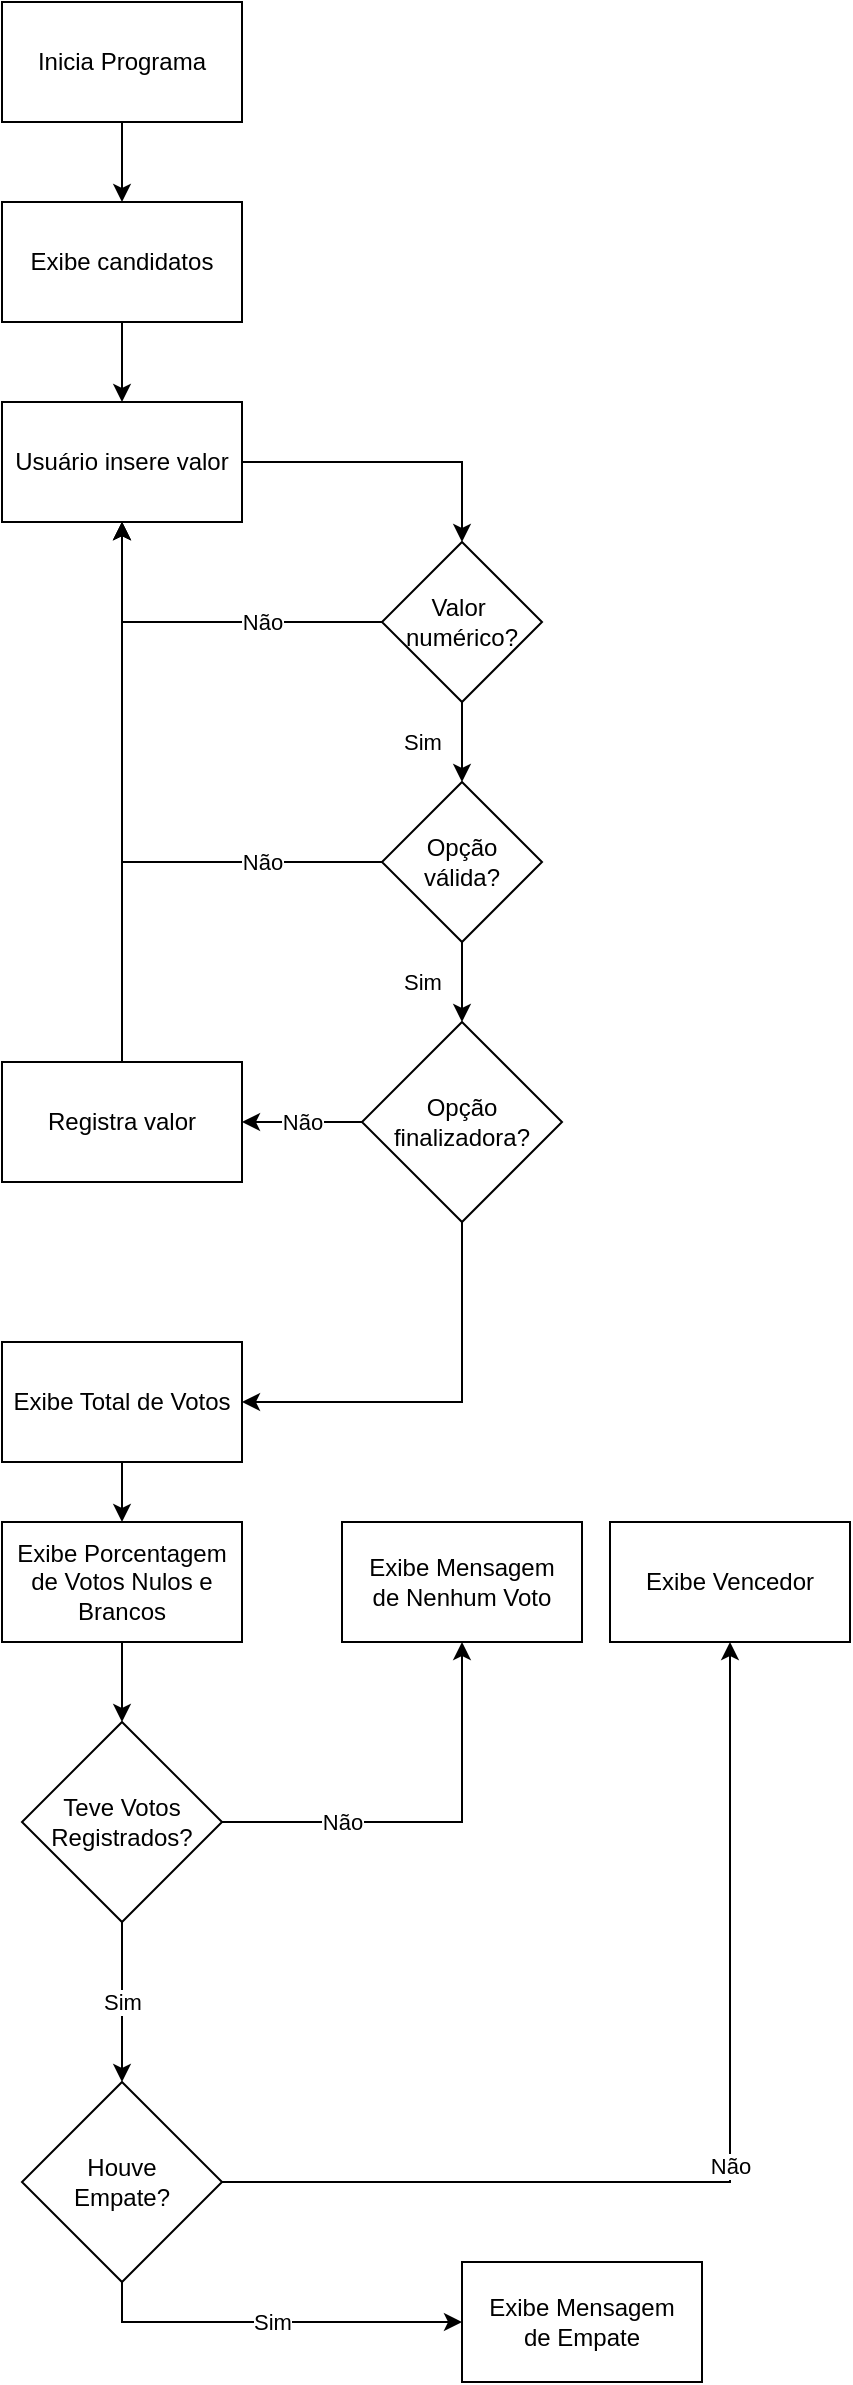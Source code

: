 <mxfile version="24.7.17">
  <diagram name="Página-1" id="Q066YOXc0v3r3JR3pPq0">
    <mxGraphModel dx="1633" dy="731" grid="1" gridSize="10" guides="1" tooltips="1" connect="1" arrows="1" fold="1" page="1" pageScale="1" pageWidth="827" pageHeight="1169" math="0" shadow="0">
      <root>
        <mxCell id="0" />
        <mxCell id="1" parent="0" />
        <mxCell id="YDdZoHQBYBwwyUGXcnuP-8" value="" style="edgeStyle=orthogonalEdgeStyle;rounded=0;orthogonalLoop=1;jettySize=auto;html=1;" edge="1" parent="1" source="YDdZoHQBYBwwyUGXcnuP-6" target="YDdZoHQBYBwwyUGXcnuP-7">
          <mxGeometry relative="1" as="geometry" />
        </mxCell>
        <mxCell id="YDdZoHQBYBwwyUGXcnuP-6" value="Inicia Programa" style="rounded=0;whiteSpace=wrap;html=1;" vertex="1" parent="1">
          <mxGeometry x="110" y="180" width="120" height="60" as="geometry" />
        </mxCell>
        <mxCell id="YDdZoHQBYBwwyUGXcnuP-10" value="" style="edgeStyle=orthogonalEdgeStyle;rounded=0;orthogonalLoop=1;jettySize=auto;html=1;" edge="1" parent="1" source="YDdZoHQBYBwwyUGXcnuP-7" target="YDdZoHQBYBwwyUGXcnuP-9">
          <mxGeometry relative="1" as="geometry" />
        </mxCell>
        <mxCell id="YDdZoHQBYBwwyUGXcnuP-7" value="Exibe candidatos&lt;span style=&quot;color: rgba(0, 0, 0, 0); font-family: monospace; font-size: 0px; text-align: start; text-wrap: nowrap;&quot;&gt;%3CmxGraphModel%3E%3Croot%3E%3CmxCell%20id%3D%220%22%2F%3E%3CmxCell%20id%3D%221%22%20parent%3D%220%22%2F%3E%3CmxCell%20id%3D%222%22%20value%3D%22Inicia%20Programa%22%20style%3D%22rounded%3D0%3BwhiteSpace%3Dwrap%3Bhtml%3D1%3B%22%20vertex%3D%221%22%20parent%3D%221%22%3E%3CmxGeometry%20x%3D%2280%22%20y%3D%22170%22%20width%3D%22120%22%20height%3D%2260%22%20as%3D%22geometry%22%2F%3E%3C%2FmxCell%3E%3C%2Froot%3E%3C%2FmxGraphModel%3E&lt;/span&gt;" style="rounded=0;whiteSpace=wrap;html=1;" vertex="1" parent="1">
          <mxGeometry x="110" y="280" width="120" height="60" as="geometry" />
        </mxCell>
        <mxCell id="YDdZoHQBYBwwyUGXcnuP-16" value="" style="edgeStyle=orthogonalEdgeStyle;rounded=0;orthogonalLoop=1;jettySize=auto;html=1;" edge="1" parent="1" source="YDdZoHQBYBwwyUGXcnuP-9" target="YDdZoHQBYBwwyUGXcnuP-13">
          <mxGeometry relative="1" as="geometry" />
        </mxCell>
        <mxCell id="YDdZoHQBYBwwyUGXcnuP-9" value="Usuário insere valor" style="rounded=0;whiteSpace=wrap;html=1;" vertex="1" parent="1">
          <mxGeometry x="110" y="380" width="120" height="60" as="geometry" />
        </mxCell>
        <mxCell id="YDdZoHQBYBwwyUGXcnuP-19" value="Não" style="edgeStyle=orthogonalEdgeStyle;rounded=0;orthogonalLoop=1;jettySize=auto;html=1;entryX=0.5;entryY=1;entryDx=0;entryDy=0;" edge="1" parent="1" source="YDdZoHQBYBwwyUGXcnuP-13" target="YDdZoHQBYBwwyUGXcnuP-9">
          <mxGeometry x="-0.333" relative="1" as="geometry">
            <mxPoint as="offset" />
          </mxGeometry>
        </mxCell>
        <mxCell id="YDdZoHQBYBwwyUGXcnuP-22" value="Sim" style="edgeStyle=orthogonalEdgeStyle;rounded=0;orthogonalLoop=1;jettySize=auto;html=1;" edge="1" parent="1" source="YDdZoHQBYBwwyUGXcnuP-13" target="YDdZoHQBYBwwyUGXcnuP-21">
          <mxGeometry y="-20" relative="1" as="geometry">
            <mxPoint as="offset" />
          </mxGeometry>
        </mxCell>
        <mxCell id="YDdZoHQBYBwwyUGXcnuP-13" value="Valor&amp;nbsp;&lt;div&gt;numérico?&lt;/div&gt;" style="rhombus;whiteSpace=wrap;html=1;" vertex="1" parent="1">
          <mxGeometry x="300" y="450" width="80" height="80" as="geometry" />
        </mxCell>
        <mxCell id="YDdZoHQBYBwwyUGXcnuP-23" value="Não" style="edgeStyle=orthogonalEdgeStyle;rounded=0;orthogonalLoop=1;jettySize=auto;html=1;entryX=0.5;entryY=1;entryDx=0;entryDy=0;" edge="1" parent="1" source="YDdZoHQBYBwwyUGXcnuP-21" target="YDdZoHQBYBwwyUGXcnuP-9">
          <mxGeometry x="-0.6" relative="1" as="geometry">
            <mxPoint as="offset" />
          </mxGeometry>
        </mxCell>
        <mxCell id="YDdZoHQBYBwwyUGXcnuP-25" value="Sim" style="edgeStyle=orthogonalEdgeStyle;rounded=0;orthogonalLoop=1;jettySize=auto;html=1;" edge="1" parent="1" source="YDdZoHQBYBwwyUGXcnuP-21" target="YDdZoHQBYBwwyUGXcnuP-24">
          <mxGeometry y="-20" relative="1" as="geometry">
            <mxPoint as="offset" />
          </mxGeometry>
        </mxCell>
        <mxCell id="YDdZoHQBYBwwyUGXcnuP-21" value="Opção&lt;div&gt;válida?&lt;/div&gt;" style="rhombus;whiteSpace=wrap;html=1;" vertex="1" parent="1">
          <mxGeometry x="300" y="570" width="80" height="80" as="geometry" />
        </mxCell>
        <mxCell id="YDdZoHQBYBwwyUGXcnuP-29" value="Não" style="edgeStyle=orthogonalEdgeStyle;rounded=0;orthogonalLoop=1;jettySize=auto;html=1;" edge="1" parent="1" source="YDdZoHQBYBwwyUGXcnuP-24" target="YDdZoHQBYBwwyUGXcnuP-28">
          <mxGeometry relative="1" as="geometry">
            <mxPoint as="offset" />
          </mxGeometry>
        </mxCell>
        <mxCell id="YDdZoHQBYBwwyUGXcnuP-33" style="edgeStyle=orthogonalEdgeStyle;rounded=0;orthogonalLoop=1;jettySize=auto;html=1;entryX=1;entryY=0.5;entryDx=0;entryDy=0;" edge="1" parent="1" source="YDdZoHQBYBwwyUGXcnuP-24" target="YDdZoHQBYBwwyUGXcnuP-31">
          <mxGeometry relative="1" as="geometry">
            <Array as="points">
              <mxPoint x="340" y="880" />
            </Array>
          </mxGeometry>
        </mxCell>
        <mxCell id="YDdZoHQBYBwwyUGXcnuP-24" value="Opção&lt;div&gt;finalizadora?&lt;/div&gt;" style="rhombus;whiteSpace=wrap;html=1;" vertex="1" parent="1">
          <mxGeometry x="290" y="690" width="100" height="100" as="geometry" />
        </mxCell>
        <mxCell id="YDdZoHQBYBwwyUGXcnuP-30" style="edgeStyle=orthogonalEdgeStyle;rounded=0;orthogonalLoop=1;jettySize=auto;html=1;entryX=0.5;entryY=1;entryDx=0;entryDy=0;" edge="1" parent="1" source="YDdZoHQBYBwwyUGXcnuP-28" target="YDdZoHQBYBwwyUGXcnuP-9">
          <mxGeometry relative="1" as="geometry" />
        </mxCell>
        <mxCell id="YDdZoHQBYBwwyUGXcnuP-28" value="Registra valor" style="whiteSpace=wrap;html=1;" vertex="1" parent="1">
          <mxGeometry x="110" y="710" width="120" height="60" as="geometry" />
        </mxCell>
        <mxCell id="YDdZoHQBYBwwyUGXcnuP-35" value="" style="edgeStyle=orthogonalEdgeStyle;rounded=0;orthogonalLoop=1;jettySize=auto;html=1;" edge="1" parent="1" source="YDdZoHQBYBwwyUGXcnuP-31" target="YDdZoHQBYBwwyUGXcnuP-34">
          <mxGeometry relative="1" as="geometry" />
        </mxCell>
        <mxCell id="YDdZoHQBYBwwyUGXcnuP-31" value="Exibe Total de Votos" style="whiteSpace=wrap;html=1;" vertex="1" parent="1">
          <mxGeometry x="110" y="850" width="120" height="60" as="geometry" />
        </mxCell>
        <mxCell id="YDdZoHQBYBwwyUGXcnuP-37" value="" style="edgeStyle=orthogonalEdgeStyle;rounded=0;orthogonalLoop=1;jettySize=auto;html=1;entryX=0.5;entryY=0;entryDx=0;entryDy=0;" edge="1" parent="1" source="YDdZoHQBYBwwyUGXcnuP-34" target="YDdZoHQBYBwwyUGXcnuP-38">
          <mxGeometry relative="1" as="geometry">
            <mxPoint x="170" y="1030" as="targetPoint" />
          </mxGeometry>
        </mxCell>
        <mxCell id="YDdZoHQBYBwwyUGXcnuP-34" value="Exibe Porcentagem de Votos Nulos e Brancos" style="whiteSpace=wrap;html=1;" vertex="1" parent="1">
          <mxGeometry x="110" y="940" width="120" height="60" as="geometry" />
        </mxCell>
        <mxCell id="YDdZoHQBYBwwyUGXcnuP-40" value="Não" style="edgeStyle=orthogonalEdgeStyle;rounded=0;orthogonalLoop=1;jettySize=auto;html=1;" edge="1" parent="1" source="YDdZoHQBYBwwyUGXcnuP-38" target="YDdZoHQBYBwwyUGXcnuP-39">
          <mxGeometry x="-0.429" relative="1" as="geometry">
            <mxPoint as="offset" />
          </mxGeometry>
        </mxCell>
        <mxCell id="YDdZoHQBYBwwyUGXcnuP-45" value="Sim" style="edgeStyle=orthogonalEdgeStyle;rounded=0;orthogonalLoop=1;jettySize=auto;html=1;" edge="1" parent="1" source="YDdZoHQBYBwwyUGXcnuP-38" target="YDdZoHQBYBwwyUGXcnuP-44">
          <mxGeometry relative="1" as="geometry" />
        </mxCell>
        <mxCell id="YDdZoHQBYBwwyUGXcnuP-38" value="Teve Votos&lt;div&gt;Registrados?&lt;/div&gt;" style="rhombus;whiteSpace=wrap;html=1;" vertex="1" parent="1">
          <mxGeometry x="120" y="1040" width="100" height="100" as="geometry" />
        </mxCell>
        <mxCell id="YDdZoHQBYBwwyUGXcnuP-39" value="Exibe Mensagem&lt;div&gt;de Nenhum Voto&lt;/div&gt;" style="whiteSpace=wrap;html=1;" vertex="1" parent="1">
          <mxGeometry x="280" y="940" width="120" height="60" as="geometry" />
        </mxCell>
        <mxCell id="YDdZoHQBYBwwyUGXcnuP-47" value="Não" style="edgeStyle=orthogonalEdgeStyle;rounded=0;orthogonalLoop=1;jettySize=auto;html=1;" edge="1" parent="1" source="YDdZoHQBYBwwyUGXcnuP-44" target="YDdZoHQBYBwwyUGXcnuP-46">
          <mxGeometry relative="1" as="geometry" />
        </mxCell>
        <mxCell id="YDdZoHQBYBwwyUGXcnuP-49" value="Sim" style="edgeStyle=orthogonalEdgeStyle;rounded=0;orthogonalLoop=1;jettySize=auto;html=1;entryX=0;entryY=0.5;entryDx=0;entryDy=0;" edge="1" parent="1" source="YDdZoHQBYBwwyUGXcnuP-44" target="YDdZoHQBYBwwyUGXcnuP-48">
          <mxGeometry relative="1" as="geometry">
            <Array as="points">
              <mxPoint x="170" y="1340" />
            </Array>
          </mxGeometry>
        </mxCell>
        <mxCell id="YDdZoHQBYBwwyUGXcnuP-44" value="Houve&lt;div&gt;Empate?&lt;/div&gt;" style="rhombus;whiteSpace=wrap;html=1;" vertex="1" parent="1">
          <mxGeometry x="120" y="1220" width="100" height="100" as="geometry" />
        </mxCell>
        <mxCell id="YDdZoHQBYBwwyUGXcnuP-46" value="Exibe Vencedor" style="whiteSpace=wrap;html=1;" vertex="1" parent="1">
          <mxGeometry x="414" y="940" width="120" height="60" as="geometry" />
        </mxCell>
        <mxCell id="YDdZoHQBYBwwyUGXcnuP-48" value="Exibe Mensagem&lt;div&gt;de Empate&lt;/div&gt;" style="whiteSpace=wrap;html=1;" vertex="1" parent="1">
          <mxGeometry x="340" y="1310" width="120" height="60" as="geometry" />
        </mxCell>
      </root>
    </mxGraphModel>
  </diagram>
</mxfile>
